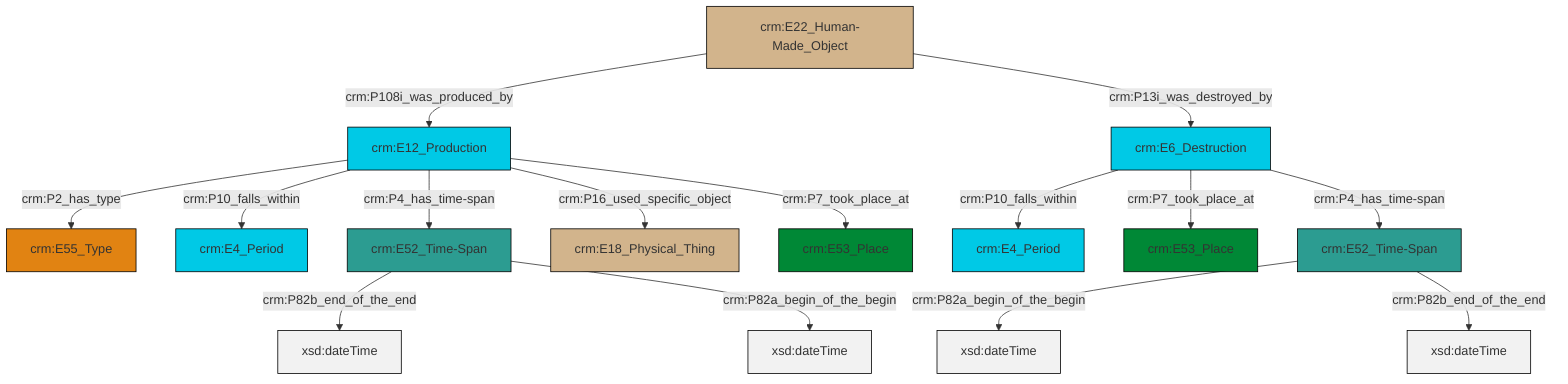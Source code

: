 graph TD
classDef Literal fill:#f2f2f2,stroke:#000000;
classDef CRM_Entity fill:#FFFFFF,stroke:#000000;
classDef Temporal_Entity fill:#00C9E6, stroke:#000000;
classDef Type fill:#E18312, stroke:#000000;
classDef Time-Span fill:#2C9C91, stroke:#000000;
classDef Appellation fill:#FFEB7F, stroke:#000000;
classDef Place fill:#008836, stroke:#000000;
classDef Persistent_Item fill:#B266B2, stroke:#000000;
classDef Conceptual_Object fill:#FFD700, stroke:#000000;
classDef Physical_Thing fill:#D2B48C, stroke:#000000;
classDef Actor fill:#f58aad, stroke:#000000;
classDef PC_Classes fill:#4ce600, stroke:#000000;
classDef Multi fill:#cccccc,stroke:#000000;

0["crm:E12_Production"]:::Temporal_Entity -->|crm:P2_has_type| 1["crm:E55_Type"]:::Type
0["crm:E12_Production"]:::Temporal_Entity -->|crm:P10_falls_within| 2["crm:E4_Period"]:::Temporal_Entity
3["crm:E6_Destruction"]:::Temporal_Entity -->|crm:P10_falls_within| 4["crm:E4_Period"]:::Temporal_Entity
5["crm:E22_Human-Made_Object"]:::Physical_Thing -->|crm:P108i_was_produced_by| 0["crm:E12_Production"]:::Temporal_Entity
5["crm:E22_Human-Made_Object"]:::Physical_Thing -->|crm:P13i_was_destroyed_by| 3["crm:E6_Destruction"]:::Temporal_Entity
10["crm:E52_Time-Span"]:::Time-Span -->|crm:P82b_end_of_the_end| 11[xsd:dateTime]:::Literal
10["crm:E52_Time-Span"]:::Time-Span -->|crm:P82a_begin_of_the_begin| 13[xsd:dateTime]:::Literal
3["crm:E6_Destruction"]:::Temporal_Entity -->|crm:P7_took_place_at| 15["crm:E53_Place"]:::Place
3["crm:E6_Destruction"]:::Temporal_Entity -->|crm:P4_has_time-span| 18["crm:E52_Time-Span"]:::Time-Span
0["crm:E12_Production"]:::Temporal_Entity -->|crm:P4_has_time-span| 10["crm:E52_Time-Span"]:::Time-Span
0["crm:E12_Production"]:::Temporal_Entity -->|crm:P16_used_specific_object| 8["crm:E18_Physical_Thing"]:::Physical_Thing
18["crm:E52_Time-Span"]:::Time-Span -->|crm:P82a_begin_of_the_begin| 23[xsd:dateTime]:::Literal
0["crm:E12_Production"]:::Temporal_Entity -->|crm:P7_took_place_at| 20["crm:E53_Place"]:::Place
18["crm:E52_Time-Span"]:::Time-Span -->|crm:P82b_end_of_the_end| 25[xsd:dateTime]:::Literal